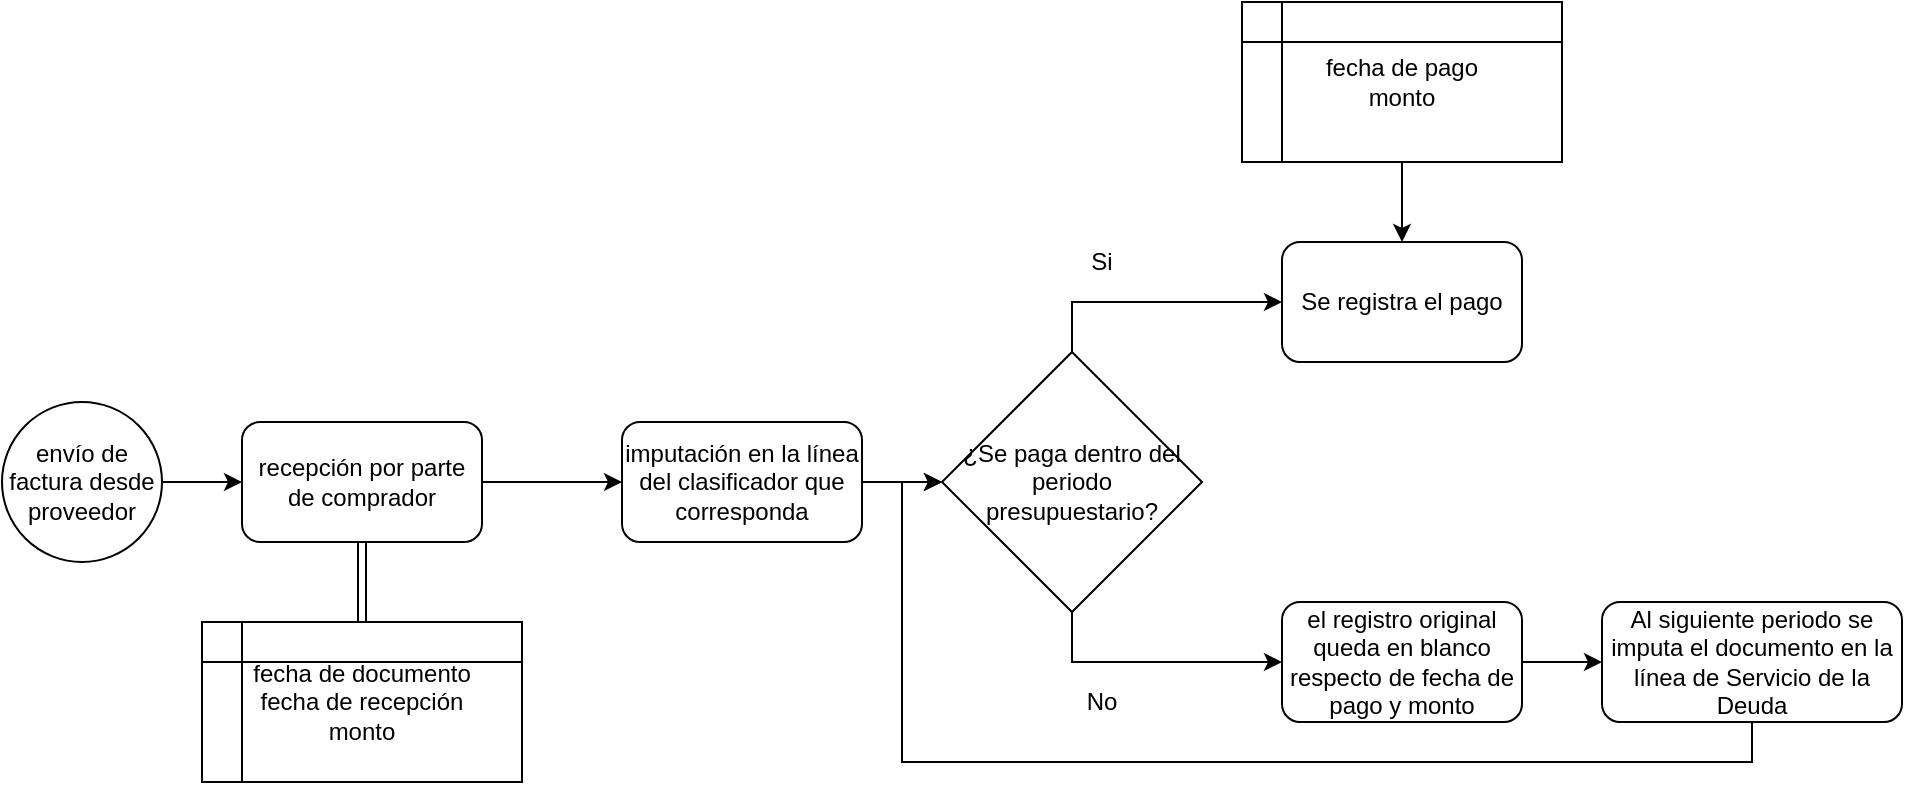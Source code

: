<mxfile version="14.6.11" type="github">
  <diagram name="Page-1" id="c7488fd3-1785-93aa-aadb-54a6760d102a">
    <mxGraphModel dx="1178" dy="659" grid="1" gridSize="10" guides="1" tooltips="1" connect="1" arrows="1" fold="1" page="1" pageScale="1" pageWidth="1100" pageHeight="850" background="#ffffff" math="0" shadow="0">
      <root>
        <mxCell id="0" />
        <mxCell id="1" parent="0" />
        <mxCell id="caXW-uly-vIiH3S3BezC-6" value="" style="edgeStyle=orthogonalEdgeStyle;rounded=0;orthogonalLoop=1;jettySize=auto;html=1;shape=link;" edge="1" parent="1" source="caXW-uly-vIiH3S3BezC-1" target="caXW-uly-vIiH3S3BezC-4">
          <mxGeometry relative="1" as="geometry" />
        </mxCell>
        <mxCell id="caXW-uly-vIiH3S3BezC-8" value="" style="edgeStyle=orthogonalEdgeStyle;rounded=0;orthogonalLoop=1;jettySize=auto;html=1;" edge="1" parent="1" source="caXW-uly-vIiH3S3BezC-1" target="caXW-uly-vIiH3S3BezC-7">
          <mxGeometry relative="1" as="geometry" />
        </mxCell>
        <mxCell id="caXW-uly-vIiH3S3BezC-1" value="recepción por parte de comprador" style="rounded=1;whiteSpace=wrap;html=1;" vertex="1" parent="1">
          <mxGeometry x="190" y="240" width="120" height="60" as="geometry" />
        </mxCell>
        <mxCell id="caXW-uly-vIiH3S3BezC-3" value="" style="edgeStyle=orthogonalEdgeStyle;rounded=0;orthogonalLoop=1;jettySize=auto;html=1;" edge="1" parent="1" source="caXW-uly-vIiH3S3BezC-2" target="caXW-uly-vIiH3S3BezC-1">
          <mxGeometry relative="1" as="geometry" />
        </mxCell>
        <mxCell id="caXW-uly-vIiH3S3BezC-2" value="envío de factura desde proveedor" style="ellipse;whiteSpace=wrap;html=1;aspect=fixed;" vertex="1" parent="1">
          <mxGeometry x="70" y="230" width="80" height="80" as="geometry" />
        </mxCell>
        <mxCell id="caXW-uly-vIiH3S3BezC-4" value="fecha de documento&lt;br&gt;fecha de recepción&lt;br&gt;monto" style="shape=internalStorage;whiteSpace=wrap;html=1;backgroundOutline=1;" vertex="1" parent="1">
          <mxGeometry x="170" y="340" width="160" height="80" as="geometry" />
        </mxCell>
        <mxCell id="caXW-uly-vIiH3S3BezC-10" value="" style="edgeStyle=orthogonalEdgeStyle;rounded=0;orthogonalLoop=1;jettySize=auto;html=1;" edge="1" parent="1" source="caXW-uly-vIiH3S3BezC-7" target="caXW-uly-vIiH3S3BezC-9">
          <mxGeometry relative="1" as="geometry" />
        </mxCell>
        <mxCell id="caXW-uly-vIiH3S3BezC-7" value="imputación en la línea del clasificador que corresponda" style="rounded=1;whiteSpace=wrap;html=1;" vertex="1" parent="1">
          <mxGeometry x="380" y="240" width="120" height="60" as="geometry" />
        </mxCell>
        <mxCell id="caXW-uly-vIiH3S3BezC-12" style="edgeStyle=orthogonalEdgeStyle;rounded=0;orthogonalLoop=1;jettySize=auto;html=1;exitX=0.5;exitY=0;exitDx=0;exitDy=0;entryX=0;entryY=0.5;entryDx=0;entryDy=0;" edge="1" parent="1" source="caXW-uly-vIiH3S3BezC-9" target="caXW-uly-vIiH3S3BezC-11">
          <mxGeometry relative="1" as="geometry" />
        </mxCell>
        <mxCell id="caXW-uly-vIiH3S3BezC-14" style="edgeStyle=orthogonalEdgeStyle;rounded=0;orthogonalLoop=1;jettySize=auto;html=1;exitX=0.5;exitY=1;exitDx=0;exitDy=0;" edge="1" parent="1" source="caXW-uly-vIiH3S3BezC-9" target="caXW-uly-vIiH3S3BezC-13">
          <mxGeometry relative="1" as="geometry" />
        </mxCell>
        <mxCell id="caXW-uly-vIiH3S3BezC-9" value="¿Se paga dentro del periodo presupuestario?" style="rhombus;whiteSpace=wrap;html=1;" vertex="1" parent="1">
          <mxGeometry x="540" y="205" width="130" height="130" as="geometry" />
        </mxCell>
        <mxCell id="caXW-uly-vIiH3S3BezC-11" value="Se registra el pago" style="rounded=1;whiteSpace=wrap;html=1;" vertex="1" parent="1">
          <mxGeometry x="710" y="150" width="120" height="60" as="geometry" />
        </mxCell>
        <mxCell id="caXW-uly-vIiH3S3BezC-20" value="" style="edgeStyle=orthogonalEdgeStyle;rounded=0;orthogonalLoop=1;jettySize=auto;html=1;" edge="1" parent="1" source="caXW-uly-vIiH3S3BezC-13" target="caXW-uly-vIiH3S3BezC-19">
          <mxGeometry relative="1" as="geometry" />
        </mxCell>
        <mxCell id="caXW-uly-vIiH3S3BezC-13" value="el registro original queda en blanco respecto de fecha de pago y monto&lt;br&gt;" style="rounded=1;whiteSpace=wrap;html=1;" vertex="1" parent="1">
          <mxGeometry x="710" y="330" width="120" height="60" as="geometry" />
        </mxCell>
        <mxCell id="caXW-uly-vIiH3S3BezC-15" value="Si" style="text;html=1;strokeColor=none;fillColor=none;align=center;verticalAlign=middle;whiteSpace=wrap;rounded=0;" vertex="1" parent="1">
          <mxGeometry x="600" y="150" width="40" height="20" as="geometry" />
        </mxCell>
        <mxCell id="caXW-uly-vIiH3S3BezC-16" value="No" style="text;html=1;strokeColor=none;fillColor=none;align=center;verticalAlign=middle;whiteSpace=wrap;rounded=0;" vertex="1" parent="1">
          <mxGeometry x="600" y="370" width="40" height="20" as="geometry" />
        </mxCell>
        <mxCell id="caXW-uly-vIiH3S3BezC-18" value="" style="edgeStyle=orthogonalEdgeStyle;rounded=0;orthogonalLoop=1;jettySize=auto;html=1;" edge="1" parent="1" source="caXW-uly-vIiH3S3BezC-17" target="caXW-uly-vIiH3S3BezC-11">
          <mxGeometry relative="1" as="geometry" />
        </mxCell>
        <mxCell id="caXW-uly-vIiH3S3BezC-17" value="fecha de pago&lt;br&gt;monto" style="shape=internalStorage;whiteSpace=wrap;html=1;backgroundOutline=1;" vertex="1" parent="1">
          <mxGeometry x="690" y="30" width="160" height="80" as="geometry" />
        </mxCell>
        <mxCell id="caXW-uly-vIiH3S3BezC-21" style="edgeStyle=orthogonalEdgeStyle;rounded=0;orthogonalLoop=1;jettySize=auto;html=1;exitX=0.5;exitY=1;exitDx=0;exitDy=0;entryX=0;entryY=0.5;entryDx=0;entryDy=0;" edge="1" parent="1" source="caXW-uly-vIiH3S3BezC-19" target="caXW-uly-vIiH3S3BezC-9">
          <mxGeometry relative="1" as="geometry" />
        </mxCell>
        <mxCell id="caXW-uly-vIiH3S3BezC-19" value="Al siguiente periodo se imputa el documento en la línea de Servicio de la Deuda" style="rounded=1;whiteSpace=wrap;html=1;" vertex="1" parent="1">
          <mxGeometry x="870" y="330" width="150" height="60" as="geometry" />
        </mxCell>
      </root>
    </mxGraphModel>
  </diagram>
</mxfile>
